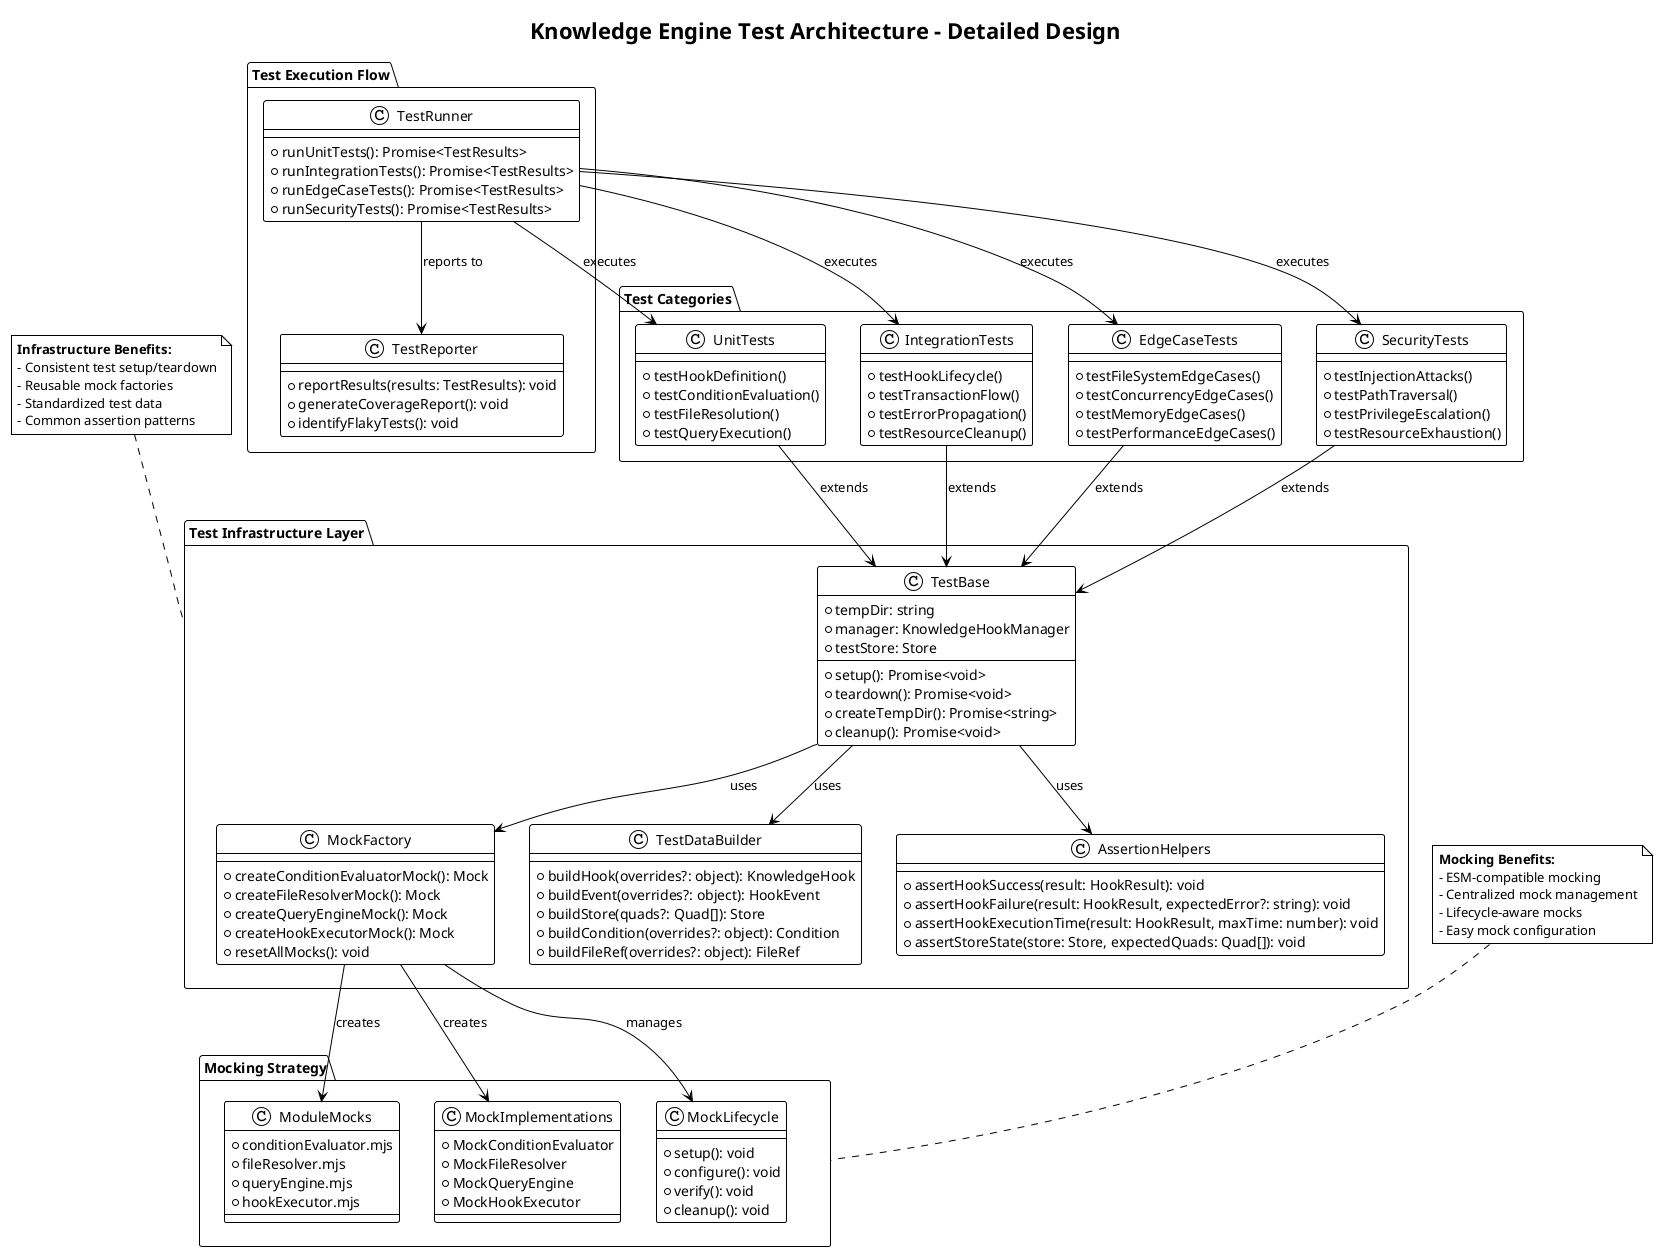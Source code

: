 @startuml Detailed Test Architecture Design

!theme plain
skinparam backgroundColor #FFFFFF
skinparam componentStyle rectangle

title Knowledge Engine Test Architecture - Detailed Design

package "Test Infrastructure Layer" as Infrastructure {
    class TestBase {
        +tempDir: string
        +manager: KnowledgeHookManager
        +testStore: Store
        +setup(): Promise<void>
        +teardown(): Promise<void>
        +createTempDir(): Promise<string>
        +cleanup(): Promise<void>
    }
    
    class MockFactory {
        +createConditionEvaluatorMock(): Mock
        +createFileResolverMock(): Mock
        +createQueryEngineMock(): Mock
        +createHookExecutorMock(): Mock
        +resetAllMocks(): void
    }
    
    class TestDataBuilder {
        +buildHook(overrides?: object): KnowledgeHook
        +buildEvent(overrides?: object): HookEvent
        +buildStore(quads?: Quad[]): Store
        +buildCondition(overrides?: object): Condition
        +buildFileRef(overrides?: object): FileRef
    }
    
    class AssertionHelpers {
        +assertHookSuccess(result: HookResult): void
        +assertHookFailure(result: HookResult, expectedError?: string): void
        +assertHookExecutionTime(result: HookResult, maxTime: number): void
        +assertStoreState(store: Store, expectedQuads: Quad[]): void
    }
}

package "Test Categories" as Categories {
    class UnitTests {
        +testHookDefinition()
        +testConditionEvaluation()
        +testFileResolution()
        +testQueryExecution()
    }
    
    class IntegrationTests {
        +testHookLifecycle()
        +testTransactionFlow()
        +testErrorPropagation()
        +testResourceCleanup()
    }
    
    class EdgeCaseTests {
        +testFileSystemEdgeCases()
        +testConcurrencyEdgeCases()
        +testMemoryEdgeCases()
        +testPerformanceEdgeCases()
    }
    
    class SecurityTests {
        +testInjectionAttacks()
        +testPathTraversal()
        +testPrivilegeEscalation()
        +testResourceExhaustion()
    }
}

package "Mocking Strategy" as Mocking {
    class ModuleMocks {
        +conditionEvaluator.mjs
        +fileResolver.mjs
        +queryEngine.mjs
        +hookExecutor.mjs
    }
    
    class MockImplementations {
        +MockConditionEvaluator
        +MockFileResolver
        +MockQueryEngine
        +MockHookExecutor
    }
    
    class MockLifecycle {
        +setup(): void
        +configure(): void
        +verify(): void
        +cleanup(): void
    }
}

package "Test Execution Flow" as Execution {
    class TestRunner {
        +runUnitTests(): Promise<TestResults>
        +runIntegrationTests(): Promise<TestResults>
        +runEdgeCaseTests(): Promise<TestResults>
        +runSecurityTests(): Promise<TestResults>
    }
    
    class TestReporter {
        +reportResults(results: TestResults): void
        +generateCoverageReport(): void
        +identifyFlakyTests(): void
    }
}

TestBase --> MockFactory : uses
TestBase --> TestDataBuilder : uses
TestBase --> AssertionHelpers : uses

UnitTests --> TestBase : extends
IntegrationTests --> TestBase : extends
EdgeCaseTests --> TestBase : extends
SecurityTests --> TestBase : extends

MockFactory --> ModuleMocks : creates
MockFactory --> MockImplementations : creates
MockFactory --> MockLifecycle : manages

TestRunner --> UnitTests : executes
TestRunner --> IntegrationTests : executes
TestRunner --> EdgeCaseTests : executes
TestRunner --> SecurityTests : executes

TestRunner --> TestReporter : reports to

note top of Infrastructure
    **Infrastructure Benefits:**
    - Consistent test setup/teardown
    - Reusable mock factories
    - Standardized test data
    - Common assertion patterns
end note

note top of Mocking
    **Mocking Benefits:**
    - ESM-compatible mocking
    - Centralized mock management
    - Lifecycle-aware mocks
    - Easy mock configuration
end note

@enduml
